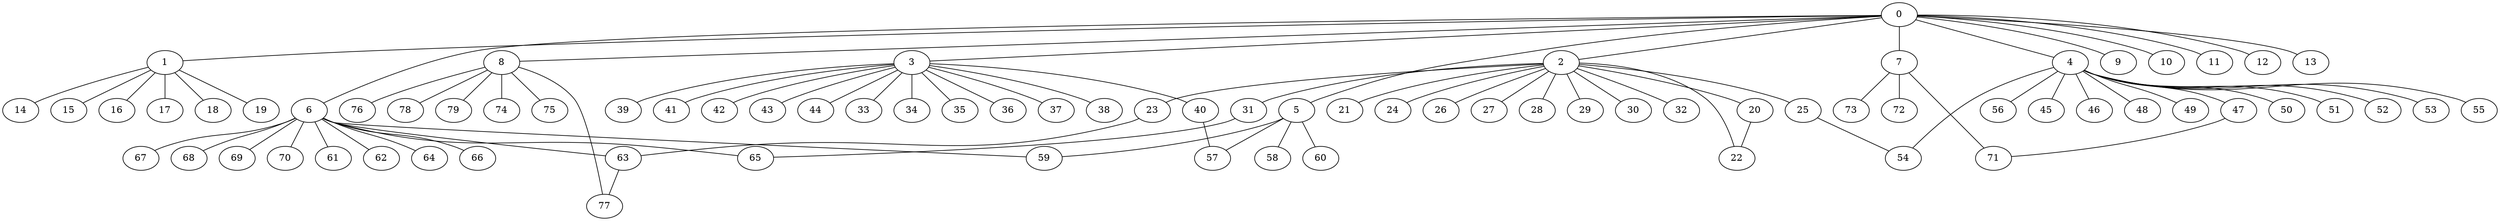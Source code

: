 
graph graphname {
    0 -- 1
0 -- 2
0 -- 3
0 -- 4
0 -- 5
0 -- 6
0 -- 7
0 -- 8
0 -- 9
0 -- 10
0 -- 11
0 -- 12
0 -- 13
1 -- 14
1 -- 15
1 -- 16
1 -- 17
1 -- 18
1 -- 19
2 -- 32
2 -- 20
2 -- 21
2 -- 22
2 -- 23
2 -- 24
2 -- 25
2 -- 26
2 -- 27
2 -- 28
2 -- 29
2 -- 30
2 -- 31
3 -- 33
3 -- 34
3 -- 35
3 -- 36
3 -- 37
3 -- 38
3 -- 39
3 -- 40
3 -- 41
3 -- 42
3 -- 43
3 -- 44
4 -- 45
4 -- 46
4 -- 47
4 -- 48
4 -- 49
4 -- 50
4 -- 51
4 -- 52
4 -- 53
4 -- 54
4 -- 55
4 -- 56
5 -- 57
5 -- 58
5 -- 59
5 -- 60
6 -- 64
6 -- 66
6 -- 67
6 -- 68
6 -- 69
6 -- 70
6 -- 65
6 -- 61
6 -- 62
6 -- 63
6 -- 59
7 -- 72
7 -- 73
7 -- 71
8 -- 74
8 -- 75
8 -- 76
8 -- 77
8 -- 78
8 -- 79
20 -- 22
23 -- 63
25 -- 54
31 -- 65
40 -- 57
47 -- 71
63 -- 77

}
